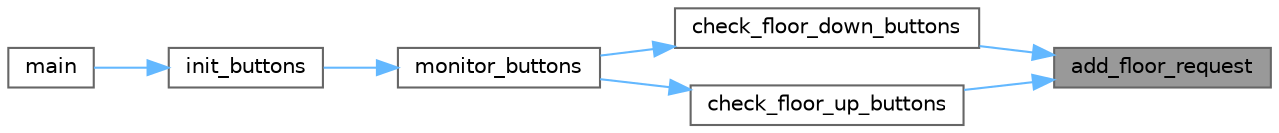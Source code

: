 digraph "add_floor_request"
{
 // LATEX_PDF_SIZE
  bgcolor="transparent";
  edge [fontname=Helvetica,fontsize=10,labelfontname=Helvetica,labelfontsize=10];
  node [fontname=Helvetica,fontsize=10,shape=box,height=0.2,width=0.4];
  rankdir="RL";
  Node1 [id="Node000001",label="add_floor_request",height=0.2,width=0.4,color="gray40", fillcolor="grey60", style="filled", fontcolor="black",tooltip="Processes a request incoming from a floor."];
  Node1 -> Node2 [id="edge1_Node000001_Node000002",dir="back",color="steelblue1",style="solid",tooltip=" "];
  Node2 [id="Node000002",label="check_floor_down_buttons",height=0.2,width=0.4,color="grey40", fillcolor="white", style="filled",URL="$buttons_8c.html#af2c4a13318010b66ecd4edcdba9697b4",tooltip=" "];
  Node2 -> Node3 [id="edge2_Node000002_Node000003",dir="back",color="steelblue1",style="solid",tooltip=" "];
  Node3 [id="Node000003",label="monitor_buttons",height=0.2,width=0.4,color="grey40", fillcolor="white", style="filled",URL="$buttons_8c.html#ac21110023a899f353f440f2b8b089ed3",tooltip=" "];
  Node3 -> Node4 [id="edge3_Node000003_Node000004",dir="back",color="steelblue1",style="solid",tooltip=" "];
  Node4 [id="Node000004",label="init_buttons",height=0.2,width=0.4,color="grey40", fillcolor="white", style="filled",URL="$buttons_8c.html#acd6080922091377a7034cf7f71d5484d",tooltip="Initializes a task that listens for button presses and trigger actions upon pressing."];
  Node4 -> Node5 [id="edge4_Node000004_Node000005",dir="back",color="steelblue1",style="solid",tooltip=" "];
  Node5 [id="Node000005",label="main",height=0.2,width=0.4,color="grey40", fillcolor="white", style="filled",URL="$main_8c.html#acdef7a1fd863a6d3770c1268cb06add3",tooltip=" "];
  Node1 -> Node6 [id="edge5_Node000001_Node000006",dir="back",color="steelblue1",style="solid",tooltip=" "];
  Node6 [id="Node000006",label="check_floor_up_buttons",height=0.2,width=0.4,color="grey40", fillcolor="white", style="filled",URL="$buttons_8c.html#a6c258f6a1b916daadf5f563202928209",tooltip=" "];
  Node6 -> Node3 [id="edge6_Node000006_Node000003",dir="back",color="steelblue1",style="solid",tooltip=" "];
}
